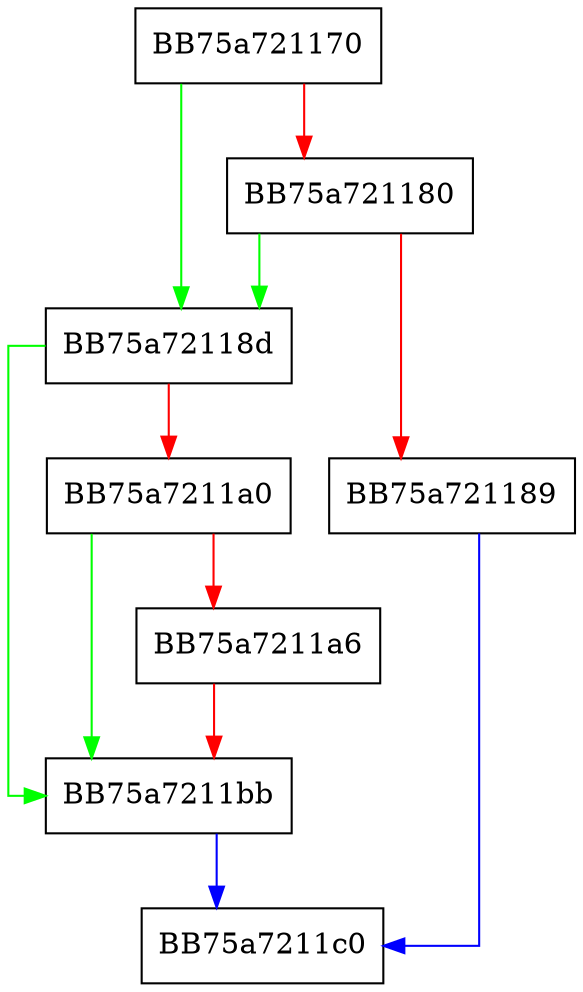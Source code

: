 digraph MpRecapIntervalInDays {
  node [shape="box"];
  graph [splines=ortho];
  BB75a721170 -> BB75a72118d [color="green"];
  BB75a721170 -> BB75a721180 [color="red"];
  BB75a721180 -> BB75a72118d [color="green"];
  BB75a721180 -> BB75a721189 [color="red"];
  BB75a721189 -> BB75a7211c0 [color="blue"];
  BB75a72118d -> BB75a7211bb [color="green"];
  BB75a72118d -> BB75a7211a0 [color="red"];
  BB75a7211a0 -> BB75a7211bb [color="green"];
  BB75a7211a0 -> BB75a7211a6 [color="red"];
  BB75a7211a6 -> BB75a7211bb [color="red"];
  BB75a7211bb -> BB75a7211c0 [color="blue"];
}